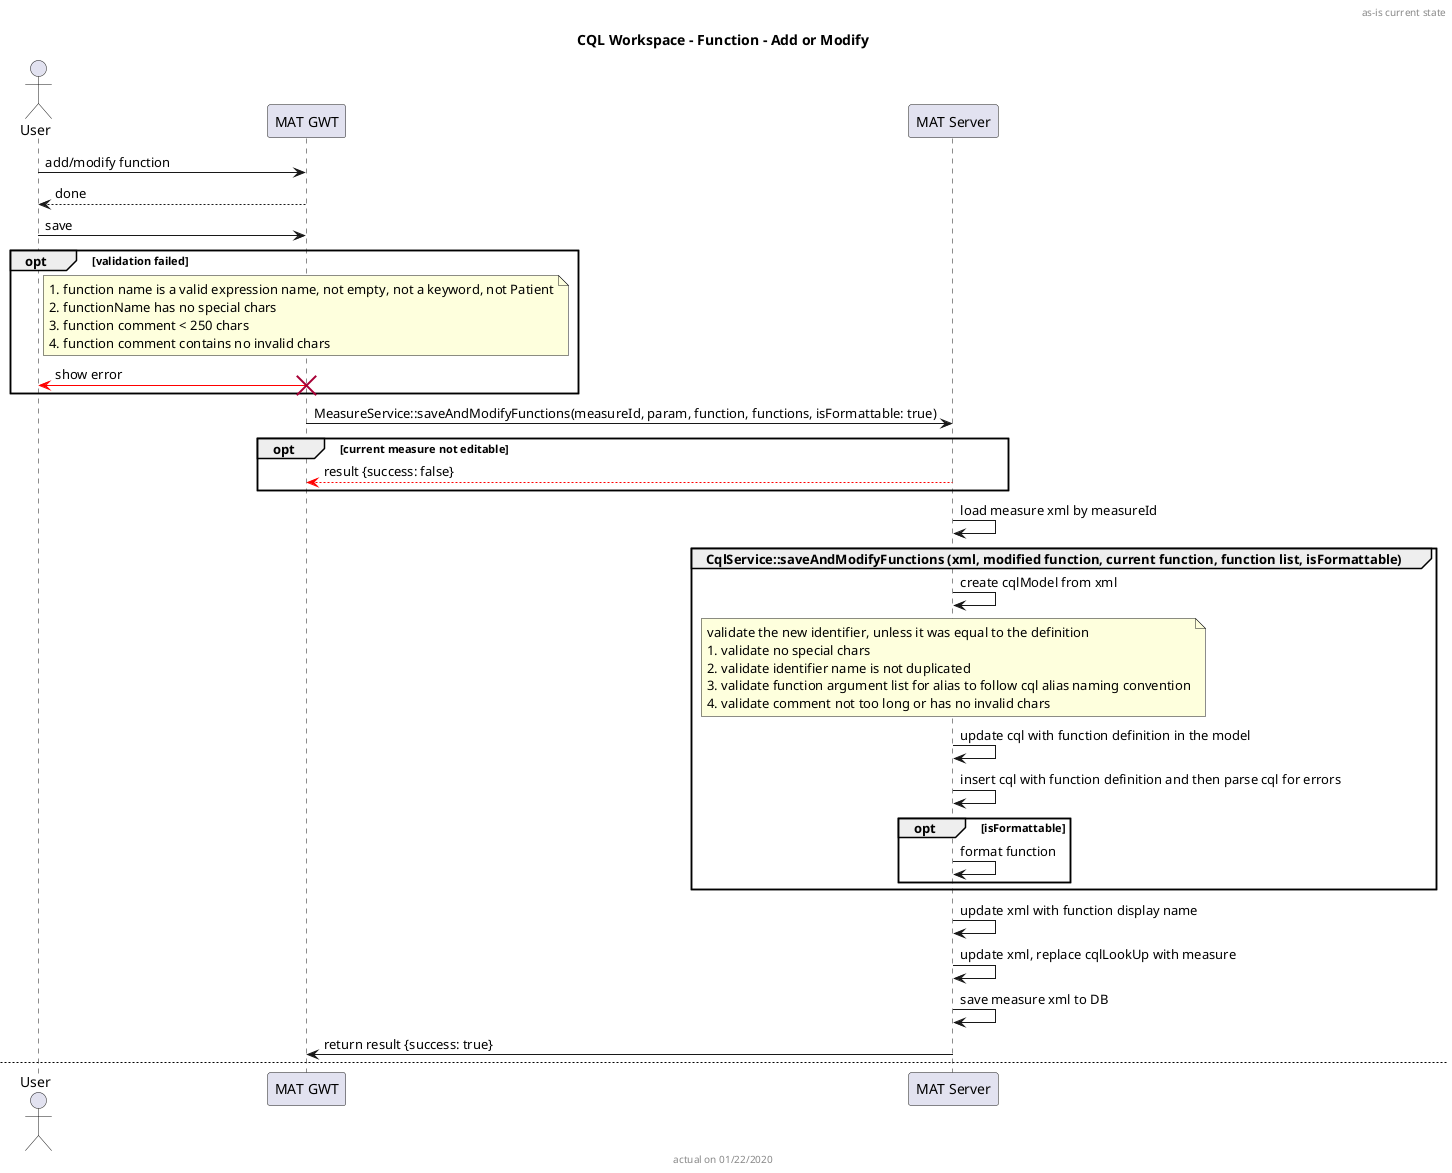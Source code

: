 @startuml
header as-is current state

actor User order 10
participant "MAT GWT" as gwt order 20
participant "MAT Server" as srv order 30

title CQL Workspace - Function - Add or Modify
User -> gwt: add/modify function
gwt --> User: done
User -> gwt: save
opt validation failed
    note over gwt
        #function name is a valid expression name, not empty, not a keyword, not Patient
        #functionName has no special chars
        #function comment < 250 chars
        #function comment contains no invalid chars
    end note
    gwt -[#red]> User: show error
    destroy gwt
end
gwt -> srv: MeasureService::saveAndModifyFunctions(measureId, param, function, functions, isFormattable: true)
opt current measure not editable
    srv --[#red]> gwt: result {success: false}
end
srv -> srv: load measure xml by measureId
group CqlService::saveAndModifyFunctions (xml, modified function, current function, function list, isFormattable)
    srv -> srv: create cqlModel from xml
    note over srv
        validate the new identifier, unless it was equal to the definition
        # validate no special chars
        # validate identifier name is not duplicated
        # validate function argument list for alias to follow cql alias naming convention
        # validate comment not too long or has no invalid chars
    end note
    srv -> srv: update cql with function definition in the model
    srv -> srv: insert cql with function definition and then parse cql for errors
    opt isFormattable
        srv -> srv: format function
    end
end
srv -> srv: update xml with function display name
srv -> srv: update xml, replace cqlLookUp with measure
srv -> srv: save measure xml to DB
srv -> gwt: return result {success: true}

'------------------------------------------------------
newpage CQL Workspace - Function - Delete
User -> gwt: Delete parameter, [confirmation == Yes]
gwt -> srv: MeasureService::deleteFunction (\n\tmeasureId, \n\tto be deleted function)
srv -> srv: MeasureLibraryService::deleteFunction (\n\tmeasureId, \n\tto be deleted function)
alt measure is not editable
    srv --[#red]> gwt:  result = SaveUpdateCQLResult(success = false)
else measure is editable
    srv -> srv: load measure xml by measureId from the DB
    srv -> srv: result = CqlService::deleteFunction (xml, \n\tto be deleted function)
    note over srv
        CqlService::saveCQLCodes does xml processing,
        # parses CQLModel from xml
        # remove function by id
        # update xml from CQLModel
        # return result : SaveUpdateCQLResult (updated model, updated list of functions)
    end note
    srv -> srv: update xml value with cqlResult xml returned from CqlService
    srv -> srv: <b><color #RED>update xml, clean measure observation and groups
    srv -> srv: store xml to the DB MeasurePackageService::saveMeasureXml
    srv --> gwt: result
end
alt result is success
    gwt -> gwt: update the view with cql parameters from result::getCqlModel()::getCqlFunctions()
    gwt --> User: show success message
else result is not success
    gwt --[#red]> User: show validation error
else error
    gwt --[#red]> User: Window.alert( error message )
end

footer actual on 01/22/2020

@enduml